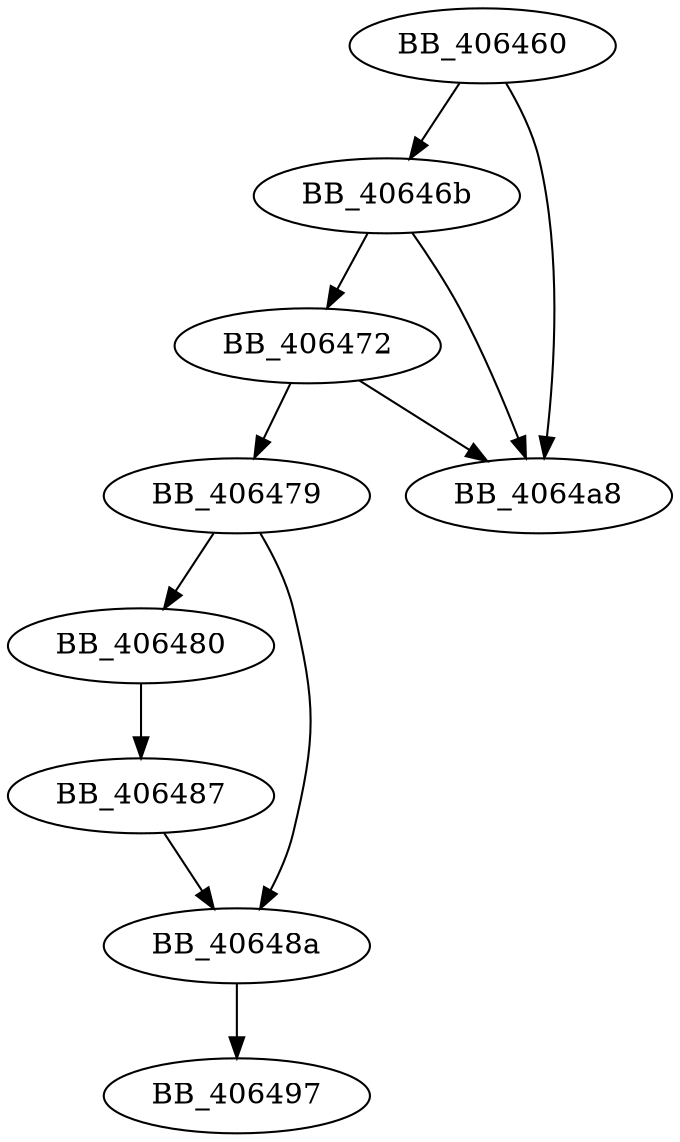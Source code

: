 DiGraph sub_406460{
BB_406460->BB_40646b
BB_406460->BB_4064a8
BB_40646b->BB_406472
BB_40646b->BB_4064a8
BB_406472->BB_406479
BB_406472->BB_4064a8
BB_406479->BB_406480
BB_406479->BB_40648a
BB_406480->BB_406487
BB_406487->BB_40648a
BB_40648a->BB_406497
}
